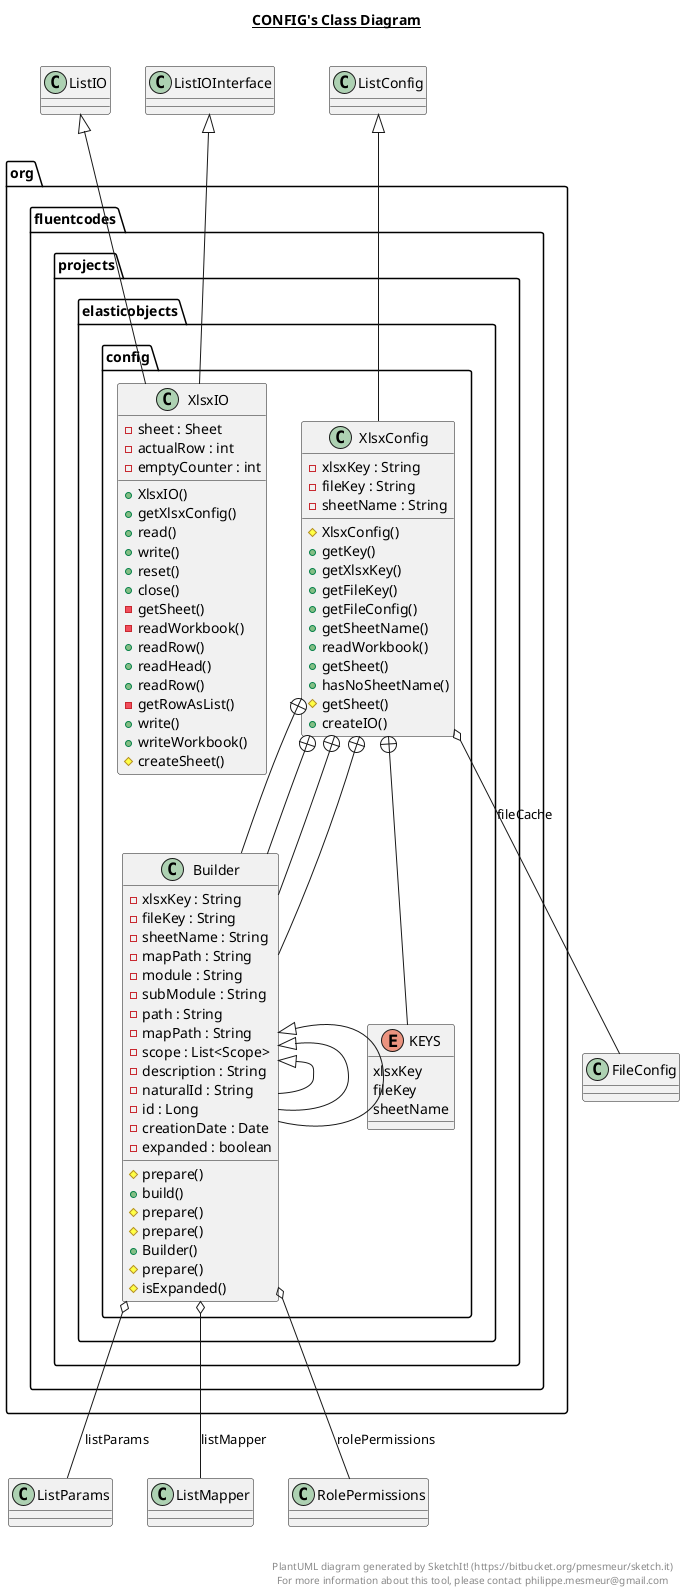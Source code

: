 @startuml

title __CONFIG's Class Diagram__\n

  package org.fluentcodes.projects.elasticobjects {
    package org.fluentcodes.projects.elasticobjects.config {
      class XlsxConfig {
          - xlsxKey : String
          - fileKey : String
          - sheetName : String
          # XlsxConfig()
          + getKey()
          + getXlsxKey()
          + getFileKey()
          + getFileConfig()
          + getSheetName()
          + readWorkbook()
          + getSheet()
          + hasNoSheetName()
          # getSheet()
          + createIO()
      }
    }
  }
  

  package org.fluentcodes.projects.elasticobjects {
    package org.fluentcodes.projects.elasticobjects.config {
      enum KEYS {
        xlsxKey
        fileKey
        sheetName
      }
    }
  }
  

  package org.fluentcodes.projects.elasticobjects {
    package org.fluentcodes.projects.elasticobjects.config {
      class Builder {
          - xlsxKey : String
          - fileKey : String
          - sheetName : String
          # prepare()
          + build()
      }
    }
  }
  

  package org.fluentcodes.projects.elasticobjects {
    package org.fluentcodes.projects.elasticobjects.config {
      class Builder {
          # prepare()
      }
    }
  }
  

  package org.fluentcodes.projects.elasticobjects {
    package org.fluentcodes.projects.elasticobjects.config {
      class Builder {
          - mapPath : String
          # prepare()
      }
    }
  }
  

  package org.fluentcodes.projects.elasticobjects {
    package org.fluentcodes.projects.elasticobjects.config {
      class Builder {
          - module : String
          - subModule : String
          - path : String
          - mapPath : String
          - scope : List<Scope>
          - description : String
          - naturalId : String
          - id : Long
          - creationDate : Date
          - expanded : boolean
          + Builder()
          # prepare()
          # isExpanded()
      }
    }
  }
  

  package org.fluentcodes.projects.elasticobjects {
    package org.fluentcodes.projects.elasticobjects.config {
      class XlsxIO {
          - sheet : Sheet
          - actualRow : int
          - emptyCounter : int
          + XlsxIO()
          + getXlsxConfig()
          + read()
          + write()
          + reset()
          + close()
          - getSheet()
          - readWorkbook()
          + readRow()
          + readHead()
          + readRow()
          - getRowAsList()
          + write()
          + writeWorkbook()
          # createSheet()
      }
    }
  }
  

  XlsxConfig -up-|> ListConfig
  XlsxConfig o-- FileConfig : fileCache
  XlsxConfig +-down- KEYS
  XlsxConfig +-down- Builder
  XlsxConfig +-down- Builder
  XlsxConfig +-down- Builder
  XlsxConfig +-down- Builder
  Builder -up-|> Builder
  Builder -up-|> Builder
  Builder o-- ListParams : listParams
  Builder o-- ListMapper : listMapper
  Builder -up-|> Builder
  Builder o-- RolePermissions : rolePermissions
  XlsxIO -up-|> ListIOInterface
  XlsxIO -up-|> ListIO


right footer


PlantUML diagram generated by SketchIt! (https://bitbucket.org/pmesmeur/sketch.it)
For more information about this tool, please contact philippe.mesmeur@gmail.com
endfooter

@enduml
